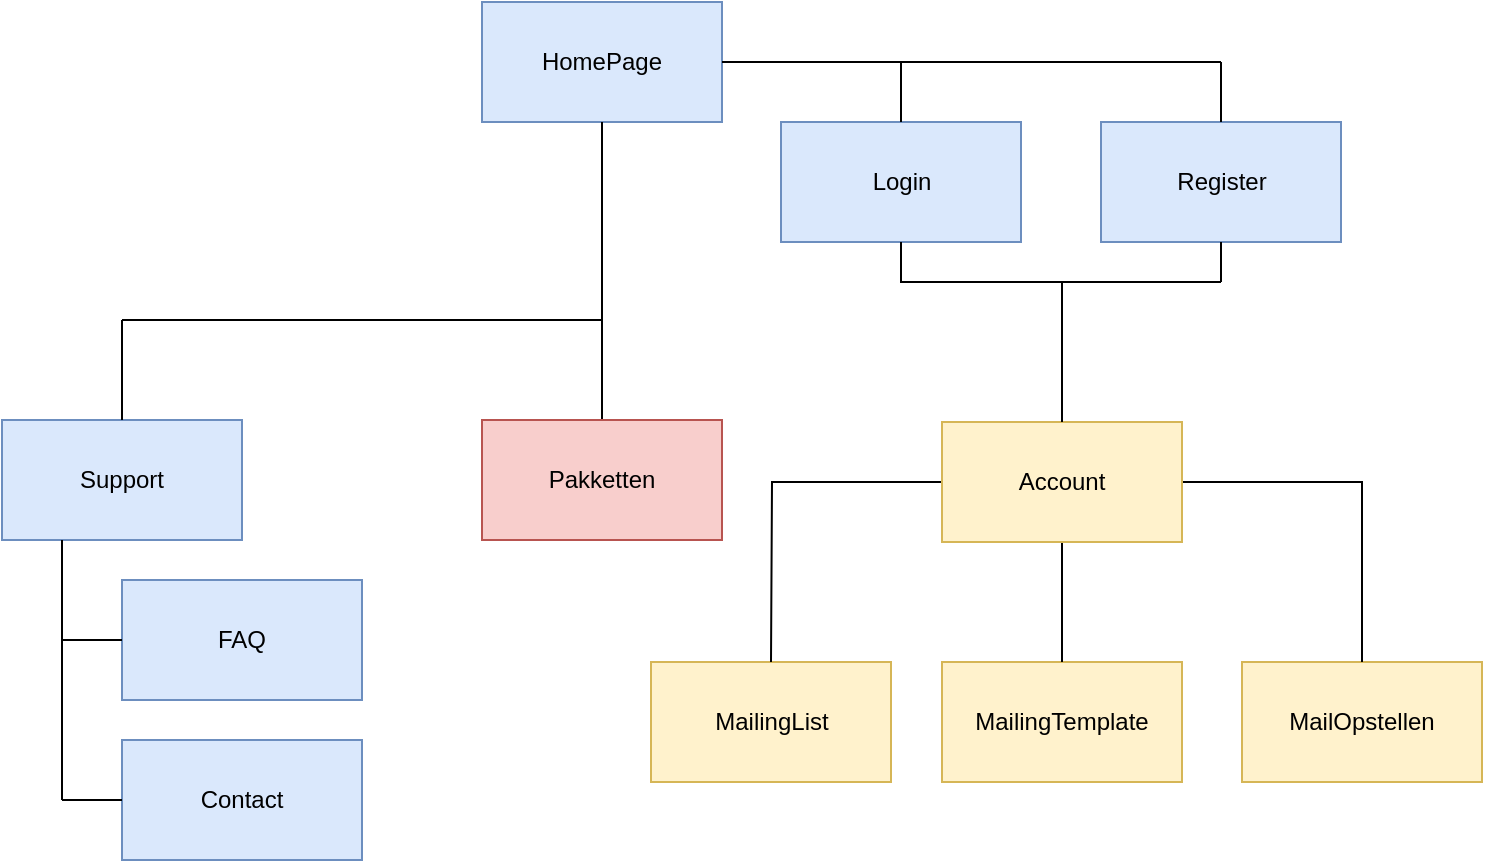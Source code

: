 <mxfile version="10.7.4" type="device"><diagram id="_9v2oshdXeWUhjBWFlfc" name="Page-1"><mxGraphModel dx="1991" dy="1081" grid="1" gridSize="10" guides="1" tooltips="1" connect="1" arrows="1" fold="1" page="1" pageScale="1" pageWidth="850" pageHeight="1100" math="0" shadow="0"><root><mxCell id="0"/><mxCell id="1" parent="0"/><mxCell id="ANfI27nnChrSPlkCWCLO-1" value="&lt;div&gt;HomePage&lt;/div&gt;" style="rounded=0;whiteSpace=wrap;html=1;fillColor=#dae8fc;strokeColor=#6c8ebf;" parent="1" vertex="1"><mxGeometry x="340" y="10" width="120" height="60" as="geometry"/></mxCell><mxCell id="ANfI27nnChrSPlkCWCLO-2" value="Login" style="rounded=0;whiteSpace=wrap;html=1;fillColor=#dae8fc;strokeColor=#6c8ebf;" parent="1" vertex="1"><mxGeometry x="489.5" y="70" width="120" height="60" as="geometry"/></mxCell><mxCell id="ANfI27nnChrSPlkCWCLO-3" value="Register" style="rounded=0;whiteSpace=wrap;html=1;fillColor=#dae8fc;strokeColor=#6c8ebf;" parent="1" vertex="1"><mxGeometry x="649.5" y="70" width="120" height="60" as="geometry"/></mxCell><mxCell id="ANfI27nnChrSPlkCWCLO-4" value="" style="endArrow=none;html=1;entryX=1;entryY=0.5;entryDx=0;entryDy=0;" parent="1" target="ANfI27nnChrSPlkCWCLO-1" edge="1"><mxGeometry width="50" height="50" relative="1" as="geometry"><mxPoint x="709.5" y="40" as="sourcePoint"/><mxPoint x="389.5" y="170" as="targetPoint"/></mxGeometry></mxCell><mxCell id="ANfI27nnChrSPlkCWCLO-5" value="" style="endArrow=none;html=1;entryX=0.5;entryY=0;entryDx=0;entryDy=0;" parent="1" edge="1"><mxGeometry width="50" height="50" relative="1" as="geometry"><mxPoint x="549.5" y="40" as="sourcePoint"/><mxPoint x="549.5" y="70" as="targetPoint"/></mxGeometry></mxCell><mxCell id="ANfI27nnChrSPlkCWCLO-6" value="" style="endArrow=none;html=1;entryX=0.5;entryY=0;entryDx=0;entryDy=0;" parent="1" edge="1"><mxGeometry width="50" height="50" relative="1" as="geometry"><mxPoint x="709.5" y="40" as="sourcePoint"/><mxPoint x="709.5" y="70" as="targetPoint"/></mxGeometry></mxCell><mxCell id="ANfI27nnChrSPlkCWCLO-9" value="&lt;div&gt;Support&lt;/div&gt;" style="rounded=0;whiteSpace=wrap;html=1;fillColor=#dae8fc;strokeColor=#6c8ebf;" parent="1" vertex="1"><mxGeometry x="100" y="219" width="120" height="60" as="geometry"/></mxCell><mxCell id="ANfI27nnChrSPlkCWCLO-10" value="&lt;div&gt;FAQ&lt;/div&gt;" style="rounded=0;whiteSpace=wrap;html=1;fillColor=#dae8fc;strokeColor=#6c8ebf;" parent="1" vertex="1"><mxGeometry x="160" y="299" width="120" height="60" as="geometry"/></mxCell><mxCell id="ANfI27nnChrSPlkCWCLO-11" value="&lt;div&gt;Contact&lt;/div&gt;" style="rounded=0;whiteSpace=wrap;html=1;fillColor=#dae8fc;strokeColor=#6c8ebf;" parent="1" vertex="1"><mxGeometry x="160" y="379" width="120" height="60" as="geometry"/></mxCell><mxCell id="ANfI27nnChrSPlkCWCLO-12" value="" style="endArrow=none;html=1;entryX=0.25;entryY=1;entryDx=0;entryDy=0;" parent="1" target="ANfI27nnChrSPlkCWCLO-9" edge="1"><mxGeometry width="50" height="50" relative="1" as="geometry"><mxPoint x="130" y="409" as="sourcePoint"/><mxPoint x="80" y="354" as="targetPoint"/></mxGeometry></mxCell><mxCell id="ANfI27nnChrSPlkCWCLO-13" value="" style="endArrow=none;html=1;entryX=0;entryY=0.5;entryDx=0;entryDy=0;" parent="1" target="ANfI27nnChrSPlkCWCLO-10" edge="1"><mxGeometry width="50" height="50" relative="1" as="geometry"><mxPoint x="130" y="329" as="sourcePoint"/><mxPoint x="170" y="304" as="targetPoint"/></mxGeometry></mxCell><mxCell id="ANfI27nnChrSPlkCWCLO-14" value="" style="endArrow=none;html=1;entryX=0;entryY=0.5;entryDx=0;entryDy=0;" parent="1" target="ANfI27nnChrSPlkCWCLO-11" edge="1"><mxGeometry width="50" height="50" relative="1" as="geometry"><mxPoint x="130" y="409" as="sourcePoint"/><mxPoint x="170" y="339" as="targetPoint"/></mxGeometry></mxCell><mxCell id="ANfI27nnChrSPlkCWCLO-15" value="&lt;div&gt;MailingList&lt;/div&gt;" style="rounded=0;whiteSpace=wrap;html=1;fillColor=#fff2cc;strokeColor=#d6b656;" parent="1" vertex="1"><mxGeometry x="424.5" y="340" width="120" height="60" as="geometry"/></mxCell><mxCell id="ANfI27nnChrSPlkCWCLO-16" value="" style="endArrow=none;html=1;entryX=0.5;entryY=1;entryDx=0;entryDy=0;" parent="1" target="ANfI27nnChrSPlkCWCLO-1" edge="1"><mxGeometry width="50" height="50" relative="1" as="geometry"><mxPoint x="400" y="160" as="sourcePoint"/><mxPoint x="419.5" y="95" as="targetPoint"/></mxGeometry></mxCell><mxCell id="ANfI27nnChrSPlkCWCLO-17" value="&lt;div&gt;MailingTemplate&lt;/div&gt;" style="rounded=0;whiteSpace=wrap;html=1;fillColor=#fff2cc;strokeColor=#d6b656;" parent="1" vertex="1"><mxGeometry x="570" y="340" width="120" height="60" as="geometry"/></mxCell><mxCell id="ANfI27nnChrSPlkCWCLO-18" value="" style="endArrow=none;html=1;" parent="1" edge="1"><mxGeometry width="50" height="50" relative="1" as="geometry"><mxPoint x="160" y="169" as="sourcePoint"/><mxPoint x="400" y="169" as="targetPoint"/></mxGeometry></mxCell><mxCell id="ANfI27nnChrSPlkCWCLO-19" value="" style="endArrow=none;html=1;entryX=0.5;entryY=0;entryDx=0;entryDy=0;" parent="1" target="ANfI27nnChrSPlkCWCLO-9" edge="1"><mxGeometry width="50" height="50" relative="1" as="geometry"><mxPoint x="160" y="169" as="sourcePoint"/><mxPoint x="160" y="459" as="targetPoint"/></mxGeometry></mxCell><mxCell id="ANfI27nnChrSPlkCWCLO-20" value="" style="endArrow=none;html=1;exitX=0.5;exitY=0;exitDx=0;exitDy=0;entryX=0;entryY=0.5;entryDx=0;entryDy=0;rounded=0;" parent="1" source="ANfI27nnChrSPlkCWCLO-15" edge="1" target="cGjMT-ceGOCYg4FxGIGt-8"><mxGeometry width="50" height="50" relative="1" as="geometry"><mxPoint x="224.5" y="219" as="sourcePoint"/><mxPoint x="240" y="410" as="targetPoint"/><Array as="points"><mxPoint x="485" y="250"/></Array></mxGeometry></mxCell><mxCell id="ANfI27nnChrSPlkCWCLO-21" value="" style="endArrow=none;html=1;entryX=0.5;entryY=0;entryDx=0;entryDy=0;exitX=0.5;exitY=1;exitDx=0;exitDy=0;" parent="1" target="ANfI27nnChrSPlkCWCLO-17" edge="1" source="cGjMT-ceGOCYg4FxGIGt-8"><mxGeometry width="50" height="50" relative="1" as="geometry"><mxPoint x="380" y="330" as="sourcePoint"/><mxPoint x="429.5" y="339" as="targetPoint"/></mxGeometry></mxCell><mxCell id="ANfI27nnChrSPlkCWCLO-25" value="&lt;div&gt;MailOpstellen&lt;/div&gt;" style="rounded=0;whiteSpace=wrap;html=1;fillColor=#fff2cc;strokeColor=#d6b656;" parent="1" vertex="1"><mxGeometry x="720" y="340" width="120" height="60" as="geometry"/></mxCell><mxCell id="ANfI27nnChrSPlkCWCLO-26" value="" style="endArrow=none;html=1;entryX=1;entryY=0.5;entryDx=0;entryDy=0;rounded=0;" parent="1" source="ANfI27nnChrSPlkCWCLO-25" edge="1" target="cGjMT-ceGOCYg4FxGIGt-8"><mxGeometry width="50" height="50" relative="1" as="geometry"><mxPoint x="459.5" y="219" as="sourcePoint"/><mxPoint x="540" y="400" as="targetPoint"/><Array as="points"><mxPoint x="780" y="250"/></Array></mxGeometry></mxCell><mxCell id="JAaaJLvO89SPHyLjPOk1-1" value="" style="endArrow=none;html=1;rounded=0;entryX=0.5;entryY=0;entryDx=0;entryDy=0;" parent="1" target="JAaaJLvO89SPHyLjPOk1-2" edge="1"><mxGeometry width="50" height="50" relative="1" as="geometry"><mxPoint x="400" y="160" as="sourcePoint"/><mxPoint x="629.5" y="169" as="targetPoint"/><Array as="points"/></mxGeometry></mxCell><mxCell id="JAaaJLvO89SPHyLjPOk1-2" value="Pakketten" style="rounded=0;whiteSpace=wrap;html=1;fillColor=#f8cecc;strokeColor=#b85450;" parent="1" vertex="1"><mxGeometry x="340" y="219" width="120" height="60" as="geometry"/></mxCell><mxCell id="cGjMT-ceGOCYg4FxGIGt-1" value="" style="endArrow=none;html=1;entryX=0.5;entryY=1;entryDx=0;entryDy=0;rounded=0;" edge="1" parent="1" target="ANfI27nnChrSPlkCWCLO-2"><mxGeometry width="50" height="50" relative="1" as="geometry"><mxPoint x="709.5" y="150" as="sourcePoint"/><mxPoint x="129.5" y="460" as="targetPoint"/><Array as="points"><mxPoint x="549.5" y="150"/></Array></mxGeometry></mxCell><mxCell id="cGjMT-ceGOCYg4FxGIGt-2" value="" style="endArrow=none;html=1;" edge="1" parent="1"><mxGeometry width="50" height="50" relative="1" as="geometry"><mxPoint x="709.5" y="150" as="sourcePoint"/><mxPoint x="709.5" y="130" as="targetPoint"/></mxGeometry></mxCell><mxCell id="cGjMT-ceGOCYg4FxGIGt-8" value="&lt;div&gt;Account&lt;/div&gt;" style="rounded=0;whiteSpace=wrap;html=1;fillColor=#fff2cc;strokeColor=#d6b656;" vertex="1" parent="1"><mxGeometry x="570" y="220" width="120" height="60" as="geometry"/></mxCell><mxCell id="cGjMT-ceGOCYg4FxGIGt-9" value="" style="endArrow=none;html=1;exitX=0.5;exitY=0;exitDx=0;exitDy=0;" edge="1" parent="1" source="cGjMT-ceGOCYg4FxGIGt-8"><mxGeometry width="50" height="50" relative="1" as="geometry"><mxPoint x="709.5" y="219" as="sourcePoint"/><mxPoint x="630" y="150" as="targetPoint"/></mxGeometry></mxCell></root></mxGraphModel></diagram></mxfile>